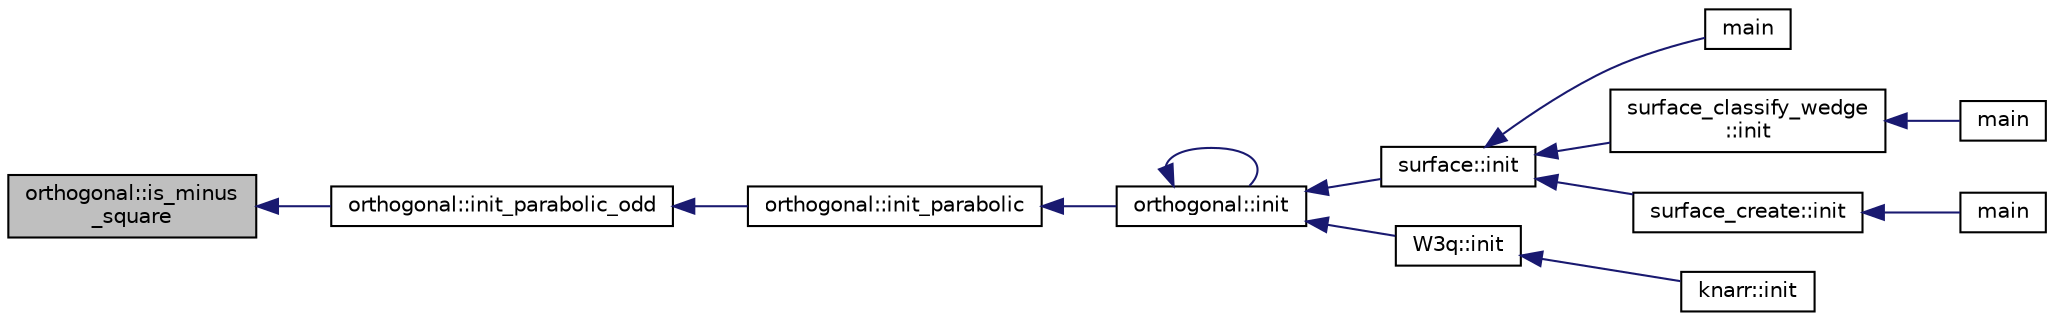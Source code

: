 digraph "orthogonal::is_minus_square"
{
  edge [fontname="Helvetica",fontsize="10",labelfontname="Helvetica",labelfontsize="10"];
  node [fontname="Helvetica",fontsize="10",shape=record];
  rankdir="LR";
  Node10142 [label="orthogonal::is_minus\l_square",height=0.2,width=0.4,color="black", fillcolor="grey75", style="filled", fontcolor="black"];
  Node10142 -> Node10143 [dir="back",color="midnightblue",fontsize="10",style="solid",fontname="Helvetica"];
  Node10143 [label="orthogonal::init_parabolic_odd",height=0.2,width=0.4,color="black", fillcolor="white", style="filled",URL="$d7/daa/classorthogonal.html#adeb14ce7821acee632e1a1ca3975a201"];
  Node10143 -> Node10144 [dir="back",color="midnightblue",fontsize="10",style="solid",fontname="Helvetica"];
  Node10144 [label="orthogonal::init_parabolic",height=0.2,width=0.4,color="black", fillcolor="white", style="filled",URL="$d7/daa/classorthogonal.html#aef84a93f2f8973a3b5fc2d7d48b1d5ed"];
  Node10144 -> Node10145 [dir="back",color="midnightblue",fontsize="10",style="solid",fontname="Helvetica"];
  Node10145 [label="orthogonal::init",height=0.2,width=0.4,color="black", fillcolor="white", style="filled",URL="$d7/daa/classorthogonal.html#a8bd53ba30f34ac50889503f0f3ef6deb"];
  Node10145 -> Node10145 [dir="back",color="midnightblue",fontsize="10",style="solid",fontname="Helvetica"];
  Node10145 -> Node10146 [dir="back",color="midnightblue",fontsize="10",style="solid",fontname="Helvetica"];
  Node10146 [label="surface::init",height=0.2,width=0.4,color="black", fillcolor="white", style="filled",URL="$d5/d88/classsurface.html#a90570b0ca6ab02988159f2c40cb27308"];
  Node10146 -> Node10147 [dir="back",color="midnightblue",fontsize="10",style="solid",fontname="Helvetica"];
  Node10147 [label="main",height=0.2,width=0.4,color="black", fillcolor="white", style="filled",URL="$d6/dc3/arc__lifting__main_8_c.html#a217dbf8b442f20279ea00b898af96f52"];
  Node10146 -> Node10148 [dir="back",color="midnightblue",fontsize="10",style="solid",fontname="Helvetica"];
  Node10148 [label="surface_classify_wedge\l::init",height=0.2,width=0.4,color="black", fillcolor="white", style="filled",URL="$d7/d5c/classsurface__classify__wedge.html#a43302106663b307aa8274a5112a7010a"];
  Node10148 -> Node10149 [dir="back",color="midnightblue",fontsize="10",style="solid",fontname="Helvetica"];
  Node10149 [label="main",height=0.2,width=0.4,color="black", fillcolor="white", style="filled",URL="$df/df8/surface__classify_8_c.html#a217dbf8b442f20279ea00b898af96f52"];
  Node10146 -> Node10150 [dir="back",color="midnightblue",fontsize="10",style="solid",fontname="Helvetica"];
  Node10150 [label="surface_create::init",height=0.2,width=0.4,color="black", fillcolor="white", style="filled",URL="$de/da4/classsurface__create.html#ab0db5c12825f778e3caf8aa4da02eb06"];
  Node10150 -> Node10151 [dir="back",color="midnightblue",fontsize="10",style="solid",fontname="Helvetica"];
  Node10151 [label="main",height=0.2,width=0.4,color="black", fillcolor="white", style="filled",URL="$d2/dfa/create__surface__main_8_c.html#a217dbf8b442f20279ea00b898af96f52"];
  Node10145 -> Node10152 [dir="back",color="midnightblue",fontsize="10",style="solid",fontname="Helvetica"];
  Node10152 [label="W3q::init",height=0.2,width=0.4,color="black", fillcolor="white", style="filled",URL="$de/d2c/class_w3q.html#a215fe070895a4915537fcb1bfba4f777"];
  Node10152 -> Node10153 [dir="back",color="midnightblue",fontsize="10",style="solid",fontname="Helvetica"];
  Node10153 [label="knarr::init",height=0.2,width=0.4,color="black", fillcolor="white", style="filled",URL="$d7/de5/classknarr.html#a1e25f28aeec8f316cc0ce81eb89e670e"];
}
